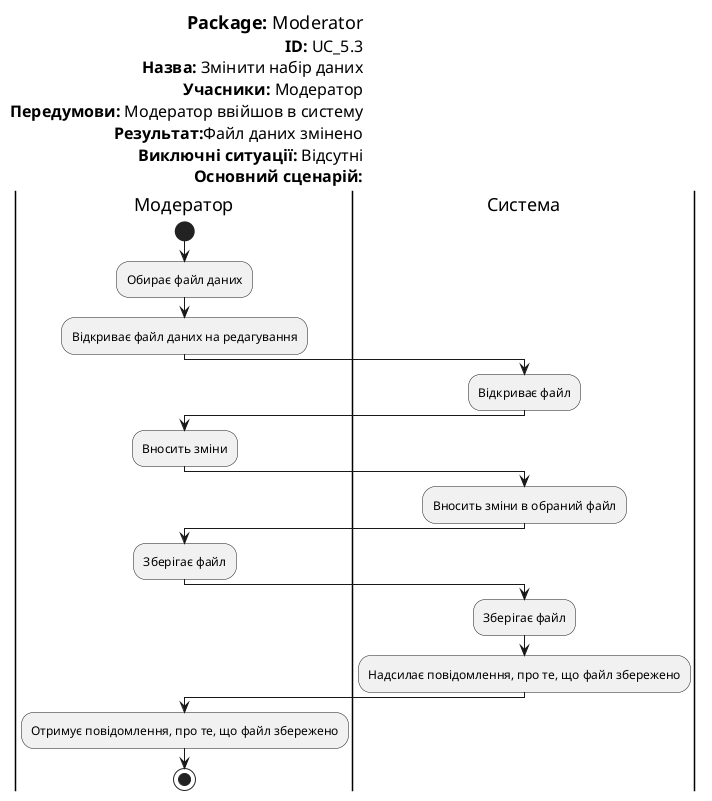 @startuml EditAction

left header
<font color=000 size=18><b>Package:</b> Moderator
<font color=000 size=16><b>ID:</b> UC_5.3
<font color=000 size=16><b>Назва:</b> Змінити набір даних
<font color=000 size=16><b>Учасники:</b> Модератор
<font color=000 size=16><b>Передумови:</b> Модератор ввійшов в систему
<font color=000 size=16><b>Результат:</b>Файл даних змінено
<font color=000 size=16><b>Виключні ситуації:</b> Відсутні
<font color=000 size=16><b>Основний сценарій:</b>
end header

skinparam	shadowing false
skinparam Note {
	BackgroundColor #f85658
	FontColor #ffffff
}



|Модератор|
start
:Обирає файл даних;
:Відкриває файл даних на редагування;

|Система|
:Відкриває файл;

|Модератор|
:Вносить зміни;

|Система|
:Вносить зміни в обраний файл;

|Модератор|
:Зберігає файл;

|Система|
:Зберігає файл;
:Надсилає повідомлення, про те, що файл збережено;

|Модератор|
:Отримує повідомлення, про те, що файл збережено;



stop;
@enduml
